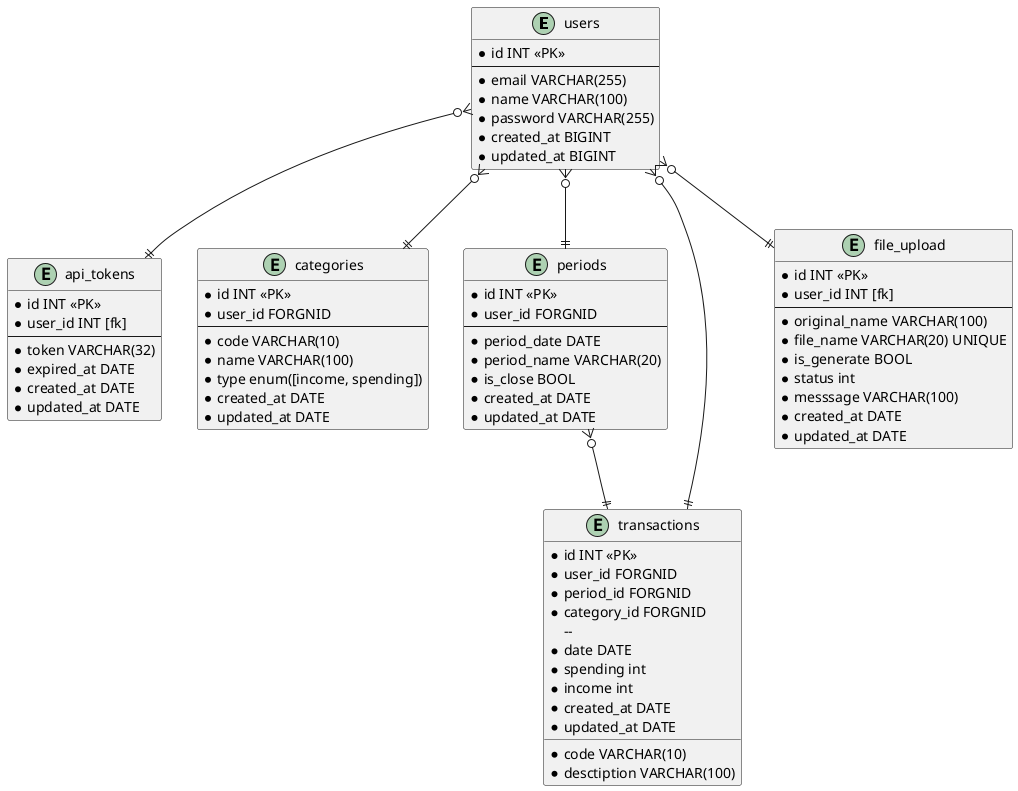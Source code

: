 @startuml

entity users {
    * id INT <<PK>>
    --
    * email VARCHAR(255)
    * name VARCHAR(100)
    * password VARCHAR(255)
    * created_at BIGINT
    * updated_at BIGINT 
}

entity api_tokens {
    * id INT <<PK>>
    * user_id INT [fk]
    --
    * token VARCHAR(32)
    * expired_at DATE
    * created_at DATE
    * updated_at DATE 
}

entity categories {
    * id INT <<PK>>
    * user_id FORGNID
    --
    * code VARCHAR(10)
    * name VARCHAR(100)
    * type enum([income, spending])
    * created_at DATE
    * updated_at DATE
}

entity periods {
    * id INT <<PK>>
    * user_id FORGNID
    --
    * period_date DATE
    * period_name VARCHAR(20)
    * is_close BOOL
    * created_at DATE
    * updated_at DATE
}

entity transactions {
    * id INT <<PK>>
    * user_id FORGNID
    * period_id FORGNID
    * category_id FORGNID
    --  
    * code VARCHAR(10)
    * date DATE
    * desctiption VARCHAR(100)
    * spending int
    * income int
    * created_at DATE
    * updated_at DATE 
}

entity file_upload {
    * id INT <<PK>>
    * user_id INT [fk]
    --
    * original_name VARCHAR(100)
    * file_name VARCHAR(20) UNIQUE
    * is_generate BOOL
    * status int
    * messsage VARCHAR(100)
    * created_at DATE
    * updated_at DATE 
}

users }o--|| api_tokens
users }o--|| categories
users }o--|| periods
users }o--|| transactions
periods }o--|| transactions
users }o--|| file_upload

@enduml